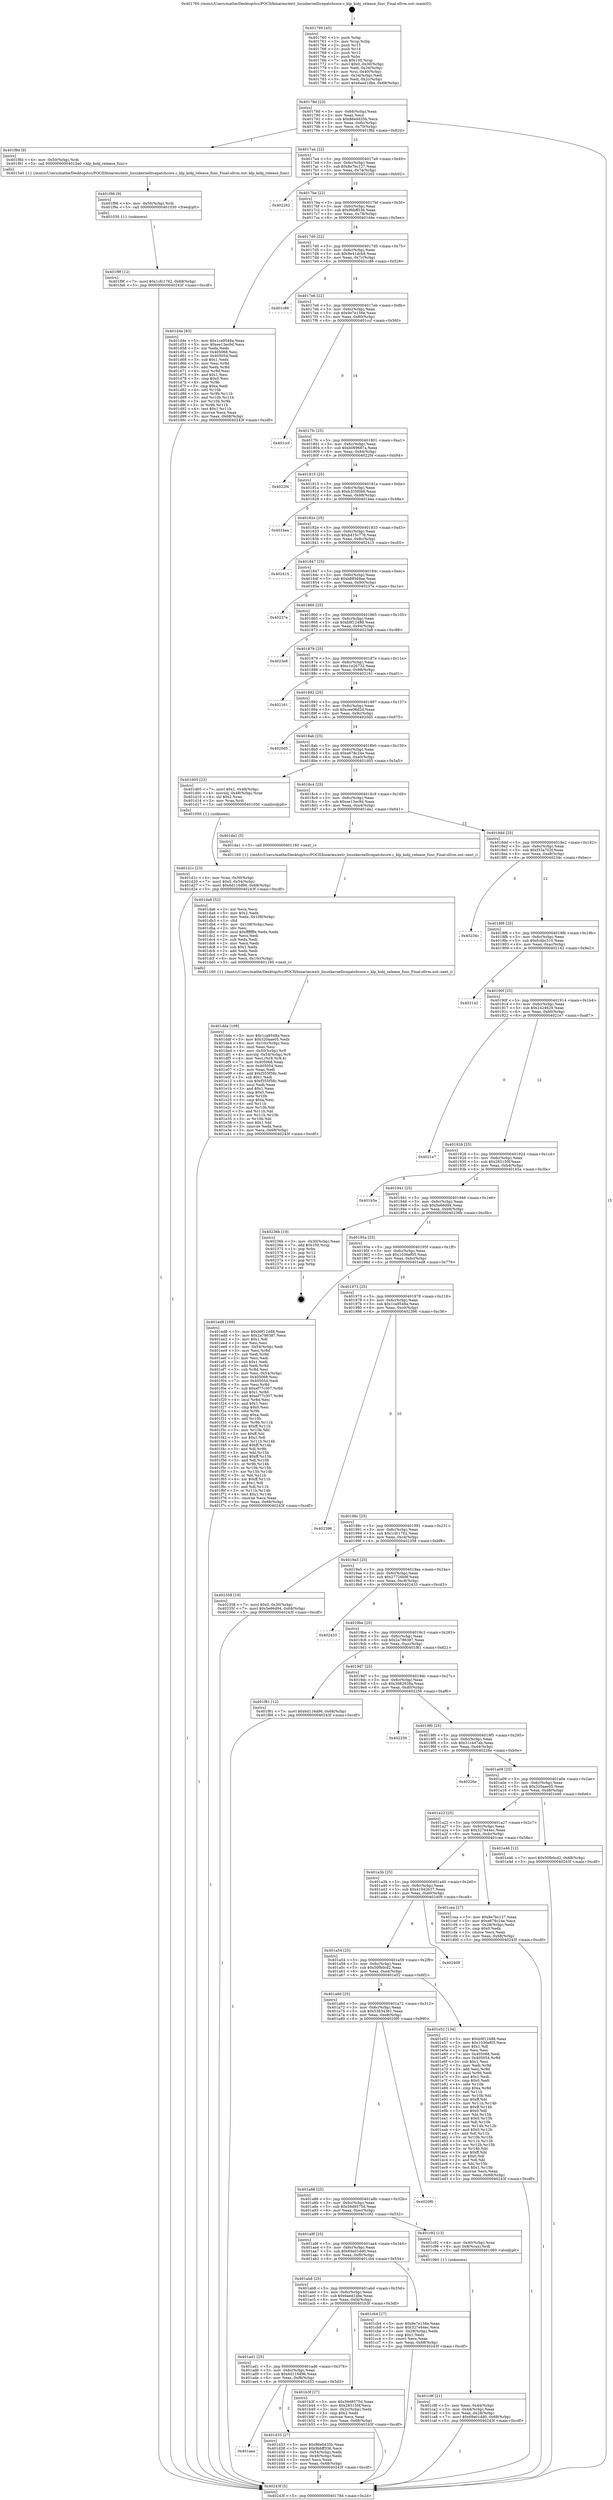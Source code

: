 digraph "0x401760" {
  label = "0x401760 (/mnt/c/Users/mathe/Desktop/tcc/POCII/binaries/extr_linuxkernellivepatchcore.c_klp_kobj_release_func_Final-ollvm.out::main(0))"
  labelloc = "t"
  node[shape=record]

  Entry [label="",width=0.3,height=0.3,shape=circle,fillcolor=black,style=filled]
  "0x40178d" [label="{
     0x40178d [23]\l
     | [instrs]\l
     &nbsp;&nbsp;0x40178d \<+3\>: mov -0x68(%rbp),%eax\l
     &nbsp;&nbsp;0x401790 \<+2\>: mov %eax,%ecx\l
     &nbsp;&nbsp;0x401792 \<+6\>: sub $0x86e0d35b,%ecx\l
     &nbsp;&nbsp;0x401798 \<+3\>: mov %eax,-0x6c(%rbp)\l
     &nbsp;&nbsp;0x40179b \<+3\>: mov %ecx,-0x70(%rbp)\l
     &nbsp;&nbsp;0x40179e \<+6\>: je 0000000000401f8d \<main+0x82d\>\l
  }"]
  "0x401f8d" [label="{
     0x401f8d [9]\l
     | [instrs]\l
     &nbsp;&nbsp;0x401f8d \<+4\>: mov -0x50(%rbp),%rdi\l
     &nbsp;&nbsp;0x401f91 \<+5\>: call 00000000004015a0 \<klp_kobj_release_func\>\l
     | [calls]\l
     &nbsp;&nbsp;0x4015a0 \{1\} (/mnt/c/Users/mathe/Desktop/tcc/POCII/binaries/extr_linuxkernellivepatchcore.c_klp_kobj_release_func_Final-ollvm.out::klp_kobj_release_func)\l
  }"]
  "0x4017a4" [label="{
     0x4017a4 [22]\l
     | [instrs]\l
     &nbsp;&nbsp;0x4017a4 \<+5\>: jmp 00000000004017a9 \<main+0x49\>\l
     &nbsp;&nbsp;0x4017a9 \<+3\>: mov -0x6c(%rbp),%eax\l
     &nbsp;&nbsp;0x4017ac \<+5\>: sub $0x8e7bc127,%eax\l
     &nbsp;&nbsp;0x4017b1 \<+3\>: mov %eax,-0x74(%rbp)\l
     &nbsp;&nbsp;0x4017b4 \<+6\>: je 0000000000402262 \<main+0xb02\>\l
  }"]
  Exit [label="",width=0.3,height=0.3,shape=circle,fillcolor=black,style=filled,peripheries=2]
  "0x402262" [label="{
     0x402262\l
  }", style=dashed]
  "0x4017ba" [label="{
     0x4017ba [22]\l
     | [instrs]\l
     &nbsp;&nbsp;0x4017ba \<+5\>: jmp 00000000004017bf \<main+0x5f\>\l
     &nbsp;&nbsp;0x4017bf \<+3\>: mov -0x6c(%rbp),%eax\l
     &nbsp;&nbsp;0x4017c2 \<+5\>: sub $0x9bbff336,%eax\l
     &nbsp;&nbsp;0x4017c7 \<+3\>: mov %eax,-0x78(%rbp)\l
     &nbsp;&nbsp;0x4017ca \<+6\>: je 0000000000401d4e \<main+0x5ee\>\l
  }"]
  "0x401f9f" [label="{
     0x401f9f [12]\l
     | [instrs]\l
     &nbsp;&nbsp;0x401f9f \<+7\>: movl $0x1cfc1762,-0x68(%rbp)\l
     &nbsp;&nbsp;0x401fa6 \<+5\>: jmp 000000000040243f \<main+0xcdf\>\l
  }"]
  "0x401d4e" [label="{
     0x401d4e [83]\l
     | [instrs]\l
     &nbsp;&nbsp;0x401d4e \<+5\>: mov $0x1ca9548a,%eax\l
     &nbsp;&nbsp;0x401d53 \<+5\>: mov $0xee13ec9d,%ecx\l
     &nbsp;&nbsp;0x401d58 \<+2\>: xor %edx,%edx\l
     &nbsp;&nbsp;0x401d5a \<+7\>: mov 0x405068,%esi\l
     &nbsp;&nbsp;0x401d61 \<+7\>: mov 0x405054,%edi\l
     &nbsp;&nbsp;0x401d68 \<+3\>: sub $0x1,%edx\l
     &nbsp;&nbsp;0x401d6b \<+3\>: mov %esi,%r8d\l
     &nbsp;&nbsp;0x401d6e \<+3\>: add %edx,%r8d\l
     &nbsp;&nbsp;0x401d71 \<+4\>: imul %r8d,%esi\l
     &nbsp;&nbsp;0x401d75 \<+3\>: and $0x1,%esi\l
     &nbsp;&nbsp;0x401d78 \<+3\>: cmp $0x0,%esi\l
     &nbsp;&nbsp;0x401d7b \<+4\>: sete %r9b\l
     &nbsp;&nbsp;0x401d7f \<+3\>: cmp $0xa,%edi\l
     &nbsp;&nbsp;0x401d82 \<+4\>: setl %r10b\l
     &nbsp;&nbsp;0x401d86 \<+3\>: mov %r9b,%r11b\l
     &nbsp;&nbsp;0x401d89 \<+3\>: and %r10b,%r11b\l
     &nbsp;&nbsp;0x401d8c \<+3\>: xor %r10b,%r9b\l
     &nbsp;&nbsp;0x401d8f \<+3\>: or %r9b,%r11b\l
     &nbsp;&nbsp;0x401d92 \<+4\>: test $0x1,%r11b\l
     &nbsp;&nbsp;0x401d96 \<+3\>: cmovne %ecx,%eax\l
     &nbsp;&nbsp;0x401d99 \<+3\>: mov %eax,-0x68(%rbp)\l
     &nbsp;&nbsp;0x401d9c \<+5\>: jmp 000000000040243f \<main+0xcdf\>\l
  }"]
  "0x4017d0" [label="{
     0x4017d0 [22]\l
     | [instrs]\l
     &nbsp;&nbsp;0x4017d0 \<+5\>: jmp 00000000004017d5 \<main+0x75\>\l
     &nbsp;&nbsp;0x4017d5 \<+3\>: mov -0x6c(%rbp),%eax\l
     &nbsp;&nbsp;0x4017d8 \<+5\>: sub $0x9e41dcb9,%eax\l
     &nbsp;&nbsp;0x4017dd \<+3\>: mov %eax,-0x7c(%rbp)\l
     &nbsp;&nbsp;0x4017e0 \<+6\>: je 0000000000401c86 \<main+0x526\>\l
  }"]
  "0x401f96" [label="{
     0x401f96 [9]\l
     | [instrs]\l
     &nbsp;&nbsp;0x401f96 \<+4\>: mov -0x50(%rbp),%rdi\l
     &nbsp;&nbsp;0x401f9a \<+5\>: call 0000000000401030 \<free@plt\>\l
     | [calls]\l
     &nbsp;&nbsp;0x401030 \{1\} (unknown)\l
  }"]
  "0x401c86" [label="{
     0x401c86\l
  }", style=dashed]
  "0x4017e6" [label="{
     0x4017e6 [22]\l
     | [instrs]\l
     &nbsp;&nbsp;0x4017e6 \<+5\>: jmp 00000000004017eb \<main+0x8b\>\l
     &nbsp;&nbsp;0x4017eb \<+3\>: mov -0x6c(%rbp),%eax\l
     &nbsp;&nbsp;0x4017ee \<+5\>: sub $0x9e7e156e,%eax\l
     &nbsp;&nbsp;0x4017f3 \<+3\>: mov %eax,-0x80(%rbp)\l
     &nbsp;&nbsp;0x4017f6 \<+6\>: je 0000000000401ccf \<main+0x56f\>\l
  }"]
  "0x401dda" [label="{
     0x401dda [108]\l
     | [instrs]\l
     &nbsp;&nbsp;0x401dda \<+5\>: mov $0x1ca9548a,%ecx\l
     &nbsp;&nbsp;0x401ddf \<+5\>: mov $0x320aae05,%edx\l
     &nbsp;&nbsp;0x401de4 \<+6\>: mov -0x10c(%rbp),%esi\l
     &nbsp;&nbsp;0x401dea \<+3\>: imul %eax,%esi\l
     &nbsp;&nbsp;0x401ded \<+4\>: mov -0x50(%rbp),%r8\l
     &nbsp;&nbsp;0x401df1 \<+4\>: movslq -0x54(%rbp),%r9\l
     &nbsp;&nbsp;0x401df5 \<+4\>: mov %esi,(%r8,%r9,4)\l
     &nbsp;&nbsp;0x401df9 \<+7\>: mov 0x405068,%eax\l
     &nbsp;&nbsp;0x401e00 \<+7\>: mov 0x405054,%esi\l
     &nbsp;&nbsp;0x401e07 \<+2\>: mov %eax,%edi\l
     &nbsp;&nbsp;0x401e09 \<+6\>: add $0xf355f58c,%edi\l
     &nbsp;&nbsp;0x401e0f \<+3\>: sub $0x1,%edi\l
     &nbsp;&nbsp;0x401e12 \<+6\>: sub $0xf355f58c,%edi\l
     &nbsp;&nbsp;0x401e18 \<+3\>: imul %edi,%eax\l
     &nbsp;&nbsp;0x401e1b \<+3\>: and $0x1,%eax\l
     &nbsp;&nbsp;0x401e1e \<+3\>: cmp $0x0,%eax\l
     &nbsp;&nbsp;0x401e21 \<+4\>: sete %r10b\l
     &nbsp;&nbsp;0x401e25 \<+3\>: cmp $0xa,%esi\l
     &nbsp;&nbsp;0x401e28 \<+4\>: setl %r11b\l
     &nbsp;&nbsp;0x401e2c \<+3\>: mov %r10b,%bl\l
     &nbsp;&nbsp;0x401e2f \<+3\>: and %r11b,%bl\l
     &nbsp;&nbsp;0x401e32 \<+3\>: xor %r11b,%r10b\l
     &nbsp;&nbsp;0x401e35 \<+3\>: or %r10b,%bl\l
     &nbsp;&nbsp;0x401e38 \<+3\>: test $0x1,%bl\l
     &nbsp;&nbsp;0x401e3b \<+3\>: cmovne %edx,%ecx\l
     &nbsp;&nbsp;0x401e3e \<+3\>: mov %ecx,-0x68(%rbp)\l
     &nbsp;&nbsp;0x401e41 \<+5\>: jmp 000000000040243f \<main+0xcdf\>\l
  }"]
  "0x401ccf" [label="{
     0x401ccf\l
  }", style=dashed]
  "0x4017fc" [label="{
     0x4017fc [25]\l
     | [instrs]\l
     &nbsp;&nbsp;0x4017fc \<+5\>: jmp 0000000000401801 \<main+0xa1\>\l
     &nbsp;&nbsp;0x401801 \<+3\>: mov -0x6c(%rbp),%eax\l
     &nbsp;&nbsp;0x401804 \<+5\>: sub $0xb069687a,%eax\l
     &nbsp;&nbsp;0x401809 \<+6\>: mov %eax,-0x84(%rbp)\l
     &nbsp;&nbsp;0x40180f \<+6\>: je 00000000004022f4 \<main+0xb94\>\l
  }"]
  "0x401da6" [label="{
     0x401da6 [52]\l
     | [instrs]\l
     &nbsp;&nbsp;0x401da6 \<+2\>: xor %ecx,%ecx\l
     &nbsp;&nbsp;0x401da8 \<+5\>: mov $0x2,%edx\l
     &nbsp;&nbsp;0x401dad \<+6\>: mov %edx,-0x108(%rbp)\l
     &nbsp;&nbsp;0x401db3 \<+1\>: cltd\l
     &nbsp;&nbsp;0x401db4 \<+6\>: mov -0x108(%rbp),%esi\l
     &nbsp;&nbsp;0x401dba \<+2\>: idiv %esi\l
     &nbsp;&nbsp;0x401dbc \<+6\>: imul $0xfffffffe,%edx,%edx\l
     &nbsp;&nbsp;0x401dc2 \<+2\>: mov %ecx,%edi\l
     &nbsp;&nbsp;0x401dc4 \<+2\>: sub %edx,%edi\l
     &nbsp;&nbsp;0x401dc6 \<+2\>: mov %ecx,%edx\l
     &nbsp;&nbsp;0x401dc8 \<+3\>: sub $0x1,%edx\l
     &nbsp;&nbsp;0x401dcb \<+2\>: add %edx,%edi\l
     &nbsp;&nbsp;0x401dcd \<+2\>: sub %edi,%ecx\l
     &nbsp;&nbsp;0x401dcf \<+6\>: mov %ecx,-0x10c(%rbp)\l
     &nbsp;&nbsp;0x401dd5 \<+5\>: call 0000000000401160 \<next_i\>\l
     | [calls]\l
     &nbsp;&nbsp;0x401160 \{1\} (/mnt/c/Users/mathe/Desktop/tcc/POCII/binaries/extr_linuxkernellivepatchcore.c_klp_kobj_release_func_Final-ollvm.out::next_i)\l
  }"]
  "0x4022f4" [label="{
     0x4022f4\l
  }", style=dashed]
  "0x401815" [label="{
     0x401815 [25]\l
     | [instrs]\l
     &nbsp;&nbsp;0x401815 \<+5\>: jmp 000000000040181a \<main+0xba\>\l
     &nbsp;&nbsp;0x40181a \<+3\>: mov -0x6c(%rbp),%eax\l
     &nbsp;&nbsp;0x40181d \<+5\>: sub $0xb335f0b6,%eax\l
     &nbsp;&nbsp;0x401822 \<+6\>: mov %eax,-0x88(%rbp)\l
     &nbsp;&nbsp;0x401828 \<+6\>: je 0000000000401bea \<main+0x48a\>\l
  }"]
  "0x401aea" [label="{
     0x401aea\l
  }", style=dashed]
  "0x401bea" [label="{
     0x401bea\l
  }", style=dashed]
  "0x40182e" [label="{
     0x40182e [25]\l
     | [instrs]\l
     &nbsp;&nbsp;0x40182e \<+5\>: jmp 0000000000401833 \<main+0xd3\>\l
     &nbsp;&nbsp;0x401833 \<+3\>: mov -0x6c(%rbp),%eax\l
     &nbsp;&nbsp;0x401836 \<+5\>: sub $0xb415c776,%eax\l
     &nbsp;&nbsp;0x40183b \<+6\>: mov %eax,-0x8c(%rbp)\l
     &nbsp;&nbsp;0x401841 \<+6\>: je 0000000000402415 \<main+0xcb5\>\l
  }"]
  "0x401d33" [label="{
     0x401d33 [27]\l
     | [instrs]\l
     &nbsp;&nbsp;0x401d33 \<+5\>: mov $0x86e0d35b,%eax\l
     &nbsp;&nbsp;0x401d38 \<+5\>: mov $0x9bbff336,%ecx\l
     &nbsp;&nbsp;0x401d3d \<+3\>: mov -0x54(%rbp),%edx\l
     &nbsp;&nbsp;0x401d40 \<+3\>: cmp -0x48(%rbp),%edx\l
     &nbsp;&nbsp;0x401d43 \<+3\>: cmovl %ecx,%eax\l
     &nbsp;&nbsp;0x401d46 \<+3\>: mov %eax,-0x68(%rbp)\l
     &nbsp;&nbsp;0x401d49 \<+5\>: jmp 000000000040243f \<main+0xcdf\>\l
  }"]
  "0x402415" [label="{
     0x402415\l
  }", style=dashed]
  "0x401847" [label="{
     0x401847 [25]\l
     | [instrs]\l
     &nbsp;&nbsp;0x401847 \<+5\>: jmp 000000000040184c \<main+0xec\>\l
     &nbsp;&nbsp;0x40184c \<+3\>: mov -0x6c(%rbp),%eax\l
     &nbsp;&nbsp;0x40184f \<+5\>: sub $0xb88569ae,%eax\l
     &nbsp;&nbsp;0x401854 \<+6\>: mov %eax,-0x90(%rbp)\l
     &nbsp;&nbsp;0x40185a \<+6\>: je 000000000040237e \<main+0xc1e\>\l
  }"]
  "0x401d1c" [label="{
     0x401d1c [23]\l
     | [instrs]\l
     &nbsp;&nbsp;0x401d1c \<+4\>: mov %rax,-0x50(%rbp)\l
     &nbsp;&nbsp;0x401d20 \<+7\>: movl $0x0,-0x54(%rbp)\l
     &nbsp;&nbsp;0x401d27 \<+7\>: movl $0x6d116d96,-0x68(%rbp)\l
     &nbsp;&nbsp;0x401d2e \<+5\>: jmp 000000000040243f \<main+0xcdf\>\l
  }"]
  "0x40237e" [label="{
     0x40237e\l
  }", style=dashed]
  "0x401860" [label="{
     0x401860 [25]\l
     | [instrs]\l
     &nbsp;&nbsp;0x401860 \<+5\>: jmp 0000000000401865 \<main+0x105\>\l
     &nbsp;&nbsp;0x401865 \<+3\>: mov -0x6c(%rbp),%eax\l
     &nbsp;&nbsp;0x401868 \<+5\>: sub $0xb9f12488,%eax\l
     &nbsp;&nbsp;0x40186d \<+6\>: mov %eax,-0x94(%rbp)\l
     &nbsp;&nbsp;0x401873 \<+6\>: je 00000000004023e8 \<main+0xc88\>\l
  }"]
  "0x401c9f" [label="{
     0x401c9f [21]\l
     | [instrs]\l
     &nbsp;&nbsp;0x401c9f \<+3\>: mov %eax,-0x44(%rbp)\l
     &nbsp;&nbsp;0x401ca2 \<+3\>: mov -0x44(%rbp),%eax\l
     &nbsp;&nbsp;0x401ca5 \<+3\>: mov %eax,-0x28(%rbp)\l
     &nbsp;&nbsp;0x401ca8 \<+7\>: movl $0x69a01dd0,-0x68(%rbp)\l
     &nbsp;&nbsp;0x401caf \<+5\>: jmp 000000000040243f \<main+0xcdf\>\l
  }"]
  "0x4023e8" [label="{
     0x4023e8\l
  }", style=dashed]
  "0x401879" [label="{
     0x401879 [25]\l
     | [instrs]\l
     &nbsp;&nbsp;0x401879 \<+5\>: jmp 000000000040187e \<main+0x11e\>\l
     &nbsp;&nbsp;0x40187e \<+3\>: mov -0x6c(%rbp),%eax\l
     &nbsp;&nbsp;0x401881 \<+5\>: sub $0xc1e26732,%eax\l
     &nbsp;&nbsp;0x401886 \<+6\>: mov %eax,-0x98(%rbp)\l
     &nbsp;&nbsp;0x40188c \<+6\>: je 0000000000402161 \<main+0xa01\>\l
  }"]
  "0x401760" [label="{
     0x401760 [45]\l
     | [instrs]\l
     &nbsp;&nbsp;0x401760 \<+1\>: push %rbp\l
     &nbsp;&nbsp;0x401761 \<+3\>: mov %rsp,%rbp\l
     &nbsp;&nbsp;0x401764 \<+2\>: push %r15\l
     &nbsp;&nbsp;0x401766 \<+2\>: push %r14\l
     &nbsp;&nbsp;0x401768 \<+2\>: push %r12\l
     &nbsp;&nbsp;0x40176a \<+1\>: push %rbx\l
     &nbsp;&nbsp;0x40176b \<+7\>: sub $0x100,%rsp\l
     &nbsp;&nbsp;0x401772 \<+7\>: movl $0x0,-0x30(%rbp)\l
     &nbsp;&nbsp;0x401779 \<+3\>: mov %edi,-0x34(%rbp)\l
     &nbsp;&nbsp;0x40177c \<+4\>: mov %rsi,-0x40(%rbp)\l
     &nbsp;&nbsp;0x401780 \<+3\>: mov -0x34(%rbp),%edi\l
     &nbsp;&nbsp;0x401783 \<+3\>: mov %edi,-0x2c(%rbp)\l
     &nbsp;&nbsp;0x401786 \<+7\>: movl $0x6aed1dbe,-0x68(%rbp)\l
  }"]
  "0x402161" [label="{
     0x402161\l
  }", style=dashed]
  "0x401892" [label="{
     0x401892 [25]\l
     | [instrs]\l
     &nbsp;&nbsp;0x401892 \<+5\>: jmp 0000000000401897 \<main+0x137\>\l
     &nbsp;&nbsp;0x401897 \<+3\>: mov -0x6c(%rbp),%eax\l
     &nbsp;&nbsp;0x40189a \<+5\>: sub $0xcee06d2d,%eax\l
     &nbsp;&nbsp;0x40189f \<+6\>: mov %eax,-0x9c(%rbp)\l
     &nbsp;&nbsp;0x4018a5 \<+6\>: je 00000000004020d5 \<main+0x975\>\l
  }"]
  "0x40243f" [label="{
     0x40243f [5]\l
     | [instrs]\l
     &nbsp;&nbsp;0x40243f \<+5\>: jmp 000000000040178d \<main+0x2d\>\l
  }"]
  "0x4020d5" [label="{
     0x4020d5\l
  }", style=dashed]
  "0x4018ab" [label="{
     0x4018ab [25]\l
     | [instrs]\l
     &nbsp;&nbsp;0x4018ab \<+5\>: jmp 00000000004018b0 \<main+0x150\>\l
     &nbsp;&nbsp;0x4018b0 \<+3\>: mov -0x6c(%rbp),%eax\l
     &nbsp;&nbsp;0x4018b3 \<+5\>: sub $0xe678c24e,%eax\l
     &nbsp;&nbsp;0x4018b8 \<+6\>: mov %eax,-0xa0(%rbp)\l
     &nbsp;&nbsp;0x4018be \<+6\>: je 0000000000401d05 \<main+0x5a5\>\l
  }"]
  "0x401ad1" [label="{
     0x401ad1 [25]\l
     | [instrs]\l
     &nbsp;&nbsp;0x401ad1 \<+5\>: jmp 0000000000401ad6 \<main+0x376\>\l
     &nbsp;&nbsp;0x401ad6 \<+3\>: mov -0x6c(%rbp),%eax\l
     &nbsp;&nbsp;0x401ad9 \<+5\>: sub $0x6d116d96,%eax\l
     &nbsp;&nbsp;0x401ade \<+6\>: mov %eax,-0xf8(%rbp)\l
     &nbsp;&nbsp;0x401ae4 \<+6\>: je 0000000000401d33 \<main+0x5d3\>\l
  }"]
  "0x401d05" [label="{
     0x401d05 [23]\l
     | [instrs]\l
     &nbsp;&nbsp;0x401d05 \<+7\>: movl $0x1,-0x48(%rbp)\l
     &nbsp;&nbsp;0x401d0c \<+4\>: movslq -0x48(%rbp),%rax\l
     &nbsp;&nbsp;0x401d10 \<+4\>: shl $0x2,%rax\l
     &nbsp;&nbsp;0x401d14 \<+3\>: mov %rax,%rdi\l
     &nbsp;&nbsp;0x401d17 \<+5\>: call 0000000000401050 \<malloc@plt\>\l
     | [calls]\l
     &nbsp;&nbsp;0x401050 \{1\} (unknown)\l
  }"]
  "0x4018c4" [label="{
     0x4018c4 [25]\l
     | [instrs]\l
     &nbsp;&nbsp;0x4018c4 \<+5\>: jmp 00000000004018c9 \<main+0x169\>\l
     &nbsp;&nbsp;0x4018c9 \<+3\>: mov -0x6c(%rbp),%eax\l
     &nbsp;&nbsp;0x4018cc \<+5\>: sub $0xee13ec9d,%eax\l
     &nbsp;&nbsp;0x4018d1 \<+6\>: mov %eax,-0xa4(%rbp)\l
     &nbsp;&nbsp;0x4018d7 \<+6\>: je 0000000000401da1 \<main+0x641\>\l
  }"]
  "0x401b3f" [label="{
     0x401b3f [27]\l
     | [instrs]\l
     &nbsp;&nbsp;0x401b3f \<+5\>: mov $0x56d8575d,%eax\l
     &nbsp;&nbsp;0x401b44 \<+5\>: mov $0x283150f,%ecx\l
     &nbsp;&nbsp;0x401b49 \<+3\>: mov -0x2c(%rbp),%edx\l
     &nbsp;&nbsp;0x401b4c \<+3\>: cmp $0x2,%edx\l
     &nbsp;&nbsp;0x401b4f \<+3\>: cmovne %ecx,%eax\l
     &nbsp;&nbsp;0x401b52 \<+3\>: mov %eax,-0x68(%rbp)\l
     &nbsp;&nbsp;0x401b55 \<+5\>: jmp 000000000040243f \<main+0xcdf\>\l
  }"]
  "0x401da1" [label="{
     0x401da1 [5]\l
     | [instrs]\l
     &nbsp;&nbsp;0x401da1 \<+5\>: call 0000000000401160 \<next_i\>\l
     | [calls]\l
     &nbsp;&nbsp;0x401160 \{1\} (/mnt/c/Users/mathe/Desktop/tcc/POCII/binaries/extr_linuxkernellivepatchcore.c_klp_kobj_release_func_Final-ollvm.out::next_i)\l
  }"]
  "0x4018dd" [label="{
     0x4018dd [25]\l
     | [instrs]\l
     &nbsp;&nbsp;0x4018dd \<+5\>: jmp 00000000004018e2 \<main+0x182\>\l
     &nbsp;&nbsp;0x4018e2 \<+3\>: mov -0x6c(%rbp),%eax\l
     &nbsp;&nbsp;0x4018e5 \<+5\>: sub $0xf33a702f,%eax\l
     &nbsp;&nbsp;0x4018ea \<+6\>: mov %eax,-0xa8(%rbp)\l
     &nbsp;&nbsp;0x4018f0 \<+6\>: je 000000000040234c \<main+0xbec\>\l
  }"]
  "0x401ab8" [label="{
     0x401ab8 [25]\l
     | [instrs]\l
     &nbsp;&nbsp;0x401ab8 \<+5\>: jmp 0000000000401abd \<main+0x35d\>\l
     &nbsp;&nbsp;0x401abd \<+3\>: mov -0x6c(%rbp),%eax\l
     &nbsp;&nbsp;0x401ac0 \<+5\>: sub $0x6aed1dbe,%eax\l
     &nbsp;&nbsp;0x401ac5 \<+6\>: mov %eax,-0xf4(%rbp)\l
     &nbsp;&nbsp;0x401acb \<+6\>: je 0000000000401b3f \<main+0x3df\>\l
  }"]
  "0x40234c" [label="{
     0x40234c\l
  }", style=dashed]
  "0x4018f6" [label="{
     0x4018f6 [25]\l
     | [instrs]\l
     &nbsp;&nbsp;0x4018f6 \<+5\>: jmp 00000000004018fb \<main+0x19b\>\l
     &nbsp;&nbsp;0x4018fb \<+3\>: mov -0x6c(%rbp),%eax\l
     &nbsp;&nbsp;0x4018fe \<+5\>: sub $0xfc4bc310,%eax\l
     &nbsp;&nbsp;0x401903 \<+6\>: mov %eax,-0xac(%rbp)\l
     &nbsp;&nbsp;0x401909 \<+6\>: je 0000000000402142 \<main+0x9e2\>\l
  }"]
  "0x401cb4" [label="{
     0x401cb4 [27]\l
     | [instrs]\l
     &nbsp;&nbsp;0x401cb4 \<+5\>: mov $0x9e7e156e,%eax\l
     &nbsp;&nbsp;0x401cb9 \<+5\>: mov $0x327e44ec,%ecx\l
     &nbsp;&nbsp;0x401cbe \<+3\>: mov -0x28(%rbp),%edx\l
     &nbsp;&nbsp;0x401cc1 \<+3\>: cmp $0x1,%edx\l
     &nbsp;&nbsp;0x401cc4 \<+3\>: cmovl %ecx,%eax\l
     &nbsp;&nbsp;0x401cc7 \<+3\>: mov %eax,-0x68(%rbp)\l
     &nbsp;&nbsp;0x401cca \<+5\>: jmp 000000000040243f \<main+0xcdf\>\l
  }"]
  "0x402142" [label="{
     0x402142\l
  }", style=dashed]
  "0x40190f" [label="{
     0x40190f [25]\l
     | [instrs]\l
     &nbsp;&nbsp;0x40190f \<+5\>: jmp 0000000000401914 \<main+0x1b4\>\l
     &nbsp;&nbsp;0x401914 \<+3\>: mov -0x6c(%rbp),%eax\l
     &nbsp;&nbsp;0x401917 \<+5\>: sub $0x2424629,%eax\l
     &nbsp;&nbsp;0x40191c \<+6\>: mov %eax,-0xb0(%rbp)\l
     &nbsp;&nbsp;0x401922 \<+6\>: je 00000000004021e7 \<main+0xa87\>\l
  }"]
  "0x401a9f" [label="{
     0x401a9f [25]\l
     | [instrs]\l
     &nbsp;&nbsp;0x401a9f \<+5\>: jmp 0000000000401aa4 \<main+0x344\>\l
     &nbsp;&nbsp;0x401aa4 \<+3\>: mov -0x6c(%rbp),%eax\l
     &nbsp;&nbsp;0x401aa7 \<+5\>: sub $0x69a01dd0,%eax\l
     &nbsp;&nbsp;0x401aac \<+6\>: mov %eax,-0xf0(%rbp)\l
     &nbsp;&nbsp;0x401ab2 \<+6\>: je 0000000000401cb4 \<main+0x554\>\l
  }"]
  "0x4021e7" [label="{
     0x4021e7\l
  }", style=dashed]
  "0x401928" [label="{
     0x401928 [25]\l
     | [instrs]\l
     &nbsp;&nbsp;0x401928 \<+5\>: jmp 000000000040192d \<main+0x1cd\>\l
     &nbsp;&nbsp;0x40192d \<+3\>: mov -0x6c(%rbp),%eax\l
     &nbsp;&nbsp;0x401930 \<+5\>: sub $0x283150f,%eax\l
     &nbsp;&nbsp;0x401935 \<+6\>: mov %eax,-0xb4(%rbp)\l
     &nbsp;&nbsp;0x40193b \<+6\>: je 0000000000401b5a \<main+0x3fa\>\l
  }"]
  "0x401c92" [label="{
     0x401c92 [13]\l
     | [instrs]\l
     &nbsp;&nbsp;0x401c92 \<+4\>: mov -0x40(%rbp),%rax\l
     &nbsp;&nbsp;0x401c96 \<+4\>: mov 0x8(%rax),%rdi\l
     &nbsp;&nbsp;0x401c9a \<+5\>: call 0000000000401060 \<atoi@plt\>\l
     | [calls]\l
     &nbsp;&nbsp;0x401060 \{1\} (unknown)\l
  }"]
  "0x401b5a" [label="{
     0x401b5a\l
  }", style=dashed]
  "0x401941" [label="{
     0x401941 [25]\l
     | [instrs]\l
     &nbsp;&nbsp;0x401941 \<+5\>: jmp 0000000000401946 \<main+0x1e6\>\l
     &nbsp;&nbsp;0x401946 \<+3\>: mov -0x6c(%rbp),%eax\l
     &nbsp;&nbsp;0x401949 \<+5\>: sub $0x5e66d94,%eax\l
     &nbsp;&nbsp;0x40194e \<+6\>: mov %eax,-0xb8(%rbp)\l
     &nbsp;&nbsp;0x401954 \<+6\>: je 000000000040236b \<main+0xc0b\>\l
  }"]
  "0x401a86" [label="{
     0x401a86 [25]\l
     | [instrs]\l
     &nbsp;&nbsp;0x401a86 \<+5\>: jmp 0000000000401a8b \<main+0x32b\>\l
     &nbsp;&nbsp;0x401a8b \<+3\>: mov -0x6c(%rbp),%eax\l
     &nbsp;&nbsp;0x401a8e \<+5\>: sub $0x56d8575d,%eax\l
     &nbsp;&nbsp;0x401a93 \<+6\>: mov %eax,-0xec(%rbp)\l
     &nbsp;&nbsp;0x401a99 \<+6\>: je 0000000000401c92 \<main+0x532\>\l
  }"]
  "0x40236b" [label="{
     0x40236b [19]\l
     | [instrs]\l
     &nbsp;&nbsp;0x40236b \<+3\>: mov -0x30(%rbp),%eax\l
     &nbsp;&nbsp;0x40236e \<+7\>: add $0x100,%rsp\l
     &nbsp;&nbsp;0x402375 \<+1\>: pop %rbx\l
     &nbsp;&nbsp;0x402376 \<+2\>: pop %r12\l
     &nbsp;&nbsp;0x402378 \<+2\>: pop %r14\l
     &nbsp;&nbsp;0x40237a \<+2\>: pop %r15\l
     &nbsp;&nbsp;0x40237c \<+1\>: pop %rbp\l
     &nbsp;&nbsp;0x40237d \<+1\>: ret\l
  }"]
  "0x40195a" [label="{
     0x40195a [25]\l
     | [instrs]\l
     &nbsp;&nbsp;0x40195a \<+5\>: jmp 000000000040195f \<main+0x1ff\>\l
     &nbsp;&nbsp;0x40195f \<+3\>: mov -0x6c(%rbp),%eax\l
     &nbsp;&nbsp;0x401962 \<+5\>: sub $0x1036ef05,%eax\l
     &nbsp;&nbsp;0x401967 \<+6\>: mov %eax,-0xbc(%rbp)\l
     &nbsp;&nbsp;0x40196d \<+6\>: je 0000000000401ed8 \<main+0x778\>\l
  }"]
  "0x4020f0" [label="{
     0x4020f0\l
  }", style=dashed]
  "0x401ed8" [label="{
     0x401ed8 [169]\l
     | [instrs]\l
     &nbsp;&nbsp;0x401ed8 \<+5\>: mov $0xb9f12488,%eax\l
     &nbsp;&nbsp;0x401edd \<+5\>: mov $0x2a786387,%ecx\l
     &nbsp;&nbsp;0x401ee2 \<+2\>: mov $0x1,%dl\l
     &nbsp;&nbsp;0x401ee4 \<+2\>: xor %esi,%esi\l
     &nbsp;&nbsp;0x401ee6 \<+3\>: mov -0x54(%rbp),%edi\l
     &nbsp;&nbsp;0x401ee9 \<+3\>: mov %esi,%r8d\l
     &nbsp;&nbsp;0x401eec \<+3\>: sub %edi,%r8d\l
     &nbsp;&nbsp;0x401eef \<+2\>: mov %esi,%edi\l
     &nbsp;&nbsp;0x401ef1 \<+3\>: sub $0x1,%edi\l
     &nbsp;&nbsp;0x401ef4 \<+3\>: add %edi,%r8d\l
     &nbsp;&nbsp;0x401ef7 \<+3\>: sub %r8d,%esi\l
     &nbsp;&nbsp;0x401efa \<+3\>: mov %esi,-0x54(%rbp)\l
     &nbsp;&nbsp;0x401efd \<+7\>: mov 0x405068,%esi\l
     &nbsp;&nbsp;0x401f04 \<+7\>: mov 0x405054,%edi\l
     &nbsp;&nbsp;0x401f0b \<+3\>: mov %esi,%r8d\l
     &nbsp;&nbsp;0x401f0e \<+7\>: sub $0xef77c307,%r8d\l
     &nbsp;&nbsp;0x401f15 \<+4\>: sub $0x1,%r8d\l
     &nbsp;&nbsp;0x401f19 \<+7\>: add $0xef77c307,%r8d\l
     &nbsp;&nbsp;0x401f20 \<+4\>: imul %r8d,%esi\l
     &nbsp;&nbsp;0x401f24 \<+3\>: and $0x1,%esi\l
     &nbsp;&nbsp;0x401f27 \<+3\>: cmp $0x0,%esi\l
     &nbsp;&nbsp;0x401f2a \<+4\>: sete %r9b\l
     &nbsp;&nbsp;0x401f2e \<+3\>: cmp $0xa,%edi\l
     &nbsp;&nbsp;0x401f31 \<+4\>: setl %r10b\l
     &nbsp;&nbsp;0x401f35 \<+3\>: mov %r9b,%r11b\l
     &nbsp;&nbsp;0x401f38 \<+4\>: xor $0xff,%r11b\l
     &nbsp;&nbsp;0x401f3c \<+3\>: mov %r10b,%bl\l
     &nbsp;&nbsp;0x401f3f \<+3\>: xor $0xff,%bl\l
     &nbsp;&nbsp;0x401f42 \<+3\>: xor $0x1,%dl\l
     &nbsp;&nbsp;0x401f45 \<+3\>: mov %r11b,%r14b\l
     &nbsp;&nbsp;0x401f48 \<+4\>: and $0xff,%r14b\l
     &nbsp;&nbsp;0x401f4c \<+3\>: and %dl,%r9b\l
     &nbsp;&nbsp;0x401f4f \<+3\>: mov %bl,%r15b\l
     &nbsp;&nbsp;0x401f52 \<+4\>: and $0xff,%r15b\l
     &nbsp;&nbsp;0x401f56 \<+3\>: and %dl,%r10b\l
     &nbsp;&nbsp;0x401f59 \<+3\>: or %r9b,%r14b\l
     &nbsp;&nbsp;0x401f5c \<+3\>: or %r10b,%r15b\l
     &nbsp;&nbsp;0x401f5f \<+3\>: xor %r15b,%r14b\l
     &nbsp;&nbsp;0x401f62 \<+3\>: or %bl,%r11b\l
     &nbsp;&nbsp;0x401f65 \<+4\>: xor $0xff,%r11b\l
     &nbsp;&nbsp;0x401f69 \<+3\>: or $0x1,%dl\l
     &nbsp;&nbsp;0x401f6c \<+3\>: and %dl,%r11b\l
     &nbsp;&nbsp;0x401f6f \<+3\>: or %r11b,%r14b\l
     &nbsp;&nbsp;0x401f72 \<+4\>: test $0x1,%r14b\l
     &nbsp;&nbsp;0x401f76 \<+3\>: cmovne %ecx,%eax\l
     &nbsp;&nbsp;0x401f79 \<+3\>: mov %eax,-0x68(%rbp)\l
     &nbsp;&nbsp;0x401f7c \<+5\>: jmp 000000000040243f \<main+0xcdf\>\l
  }"]
  "0x401973" [label="{
     0x401973 [25]\l
     | [instrs]\l
     &nbsp;&nbsp;0x401973 \<+5\>: jmp 0000000000401978 \<main+0x218\>\l
     &nbsp;&nbsp;0x401978 \<+3\>: mov -0x6c(%rbp),%eax\l
     &nbsp;&nbsp;0x40197b \<+5\>: sub $0x1ca9548a,%eax\l
     &nbsp;&nbsp;0x401980 \<+6\>: mov %eax,-0xc0(%rbp)\l
     &nbsp;&nbsp;0x401986 \<+6\>: je 0000000000402396 \<main+0xc36\>\l
  }"]
  "0x401a6d" [label="{
     0x401a6d [25]\l
     | [instrs]\l
     &nbsp;&nbsp;0x401a6d \<+5\>: jmp 0000000000401a72 \<main+0x312\>\l
     &nbsp;&nbsp;0x401a72 \<+3\>: mov -0x6c(%rbp),%eax\l
     &nbsp;&nbsp;0x401a75 \<+5\>: sub $0x53634361,%eax\l
     &nbsp;&nbsp;0x401a7a \<+6\>: mov %eax,-0xe8(%rbp)\l
     &nbsp;&nbsp;0x401a80 \<+6\>: je 00000000004020f0 \<main+0x990\>\l
  }"]
  "0x402396" [label="{
     0x402396\l
  }", style=dashed]
  "0x40198c" [label="{
     0x40198c [25]\l
     | [instrs]\l
     &nbsp;&nbsp;0x40198c \<+5\>: jmp 0000000000401991 \<main+0x231\>\l
     &nbsp;&nbsp;0x401991 \<+3\>: mov -0x6c(%rbp),%eax\l
     &nbsp;&nbsp;0x401994 \<+5\>: sub $0x1cfc1762,%eax\l
     &nbsp;&nbsp;0x401999 \<+6\>: mov %eax,-0xc4(%rbp)\l
     &nbsp;&nbsp;0x40199f \<+6\>: je 0000000000402358 \<main+0xbf8\>\l
  }"]
  "0x401e52" [label="{
     0x401e52 [134]\l
     | [instrs]\l
     &nbsp;&nbsp;0x401e52 \<+5\>: mov $0xb9f12488,%eax\l
     &nbsp;&nbsp;0x401e57 \<+5\>: mov $0x1036ef05,%ecx\l
     &nbsp;&nbsp;0x401e5c \<+2\>: mov $0x1,%dl\l
     &nbsp;&nbsp;0x401e5e \<+2\>: xor %esi,%esi\l
     &nbsp;&nbsp;0x401e60 \<+7\>: mov 0x405068,%edi\l
     &nbsp;&nbsp;0x401e67 \<+8\>: mov 0x405054,%r8d\l
     &nbsp;&nbsp;0x401e6f \<+3\>: sub $0x1,%esi\l
     &nbsp;&nbsp;0x401e72 \<+3\>: mov %edi,%r9d\l
     &nbsp;&nbsp;0x401e75 \<+3\>: add %esi,%r9d\l
     &nbsp;&nbsp;0x401e78 \<+4\>: imul %r9d,%edi\l
     &nbsp;&nbsp;0x401e7c \<+3\>: and $0x1,%edi\l
     &nbsp;&nbsp;0x401e7f \<+3\>: cmp $0x0,%edi\l
     &nbsp;&nbsp;0x401e82 \<+4\>: sete %r10b\l
     &nbsp;&nbsp;0x401e86 \<+4\>: cmp $0xa,%r8d\l
     &nbsp;&nbsp;0x401e8a \<+4\>: setl %r11b\l
     &nbsp;&nbsp;0x401e8e \<+3\>: mov %r10b,%bl\l
     &nbsp;&nbsp;0x401e91 \<+3\>: xor $0xff,%bl\l
     &nbsp;&nbsp;0x401e94 \<+3\>: mov %r11b,%r14b\l
     &nbsp;&nbsp;0x401e97 \<+4\>: xor $0xff,%r14b\l
     &nbsp;&nbsp;0x401e9b \<+3\>: xor $0x0,%dl\l
     &nbsp;&nbsp;0x401e9e \<+3\>: mov %bl,%r15b\l
     &nbsp;&nbsp;0x401ea1 \<+4\>: and $0x0,%r15b\l
     &nbsp;&nbsp;0x401ea5 \<+3\>: and %dl,%r10b\l
     &nbsp;&nbsp;0x401ea8 \<+3\>: mov %r14b,%r12b\l
     &nbsp;&nbsp;0x401eab \<+4\>: and $0x0,%r12b\l
     &nbsp;&nbsp;0x401eaf \<+3\>: and %dl,%r11b\l
     &nbsp;&nbsp;0x401eb2 \<+3\>: or %r10b,%r15b\l
     &nbsp;&nbsp;0x401eb5 \<+3\>: or %r11b,%r12b\l
     &nbsp;&nbsp;0x401eb8 \<+3\>: xor %r12b,%r15b\l
     &nbsp;&nbsp;0x401ebb \<+3\>: or %r14b,%bl\l
     &nbsp;&nbsp;0x401ebe \<+3\>: xor $0xff,%bl\l
     &nbsp;&nbsp;0x401ec1 \<+3\>: or $0x0,%dl\l
     &nbsp;&nbsp;0x401ec4 \<+2\>: and %dl,%bl\l
     &nbsp;&nbsp;0x401ec6 \<+3\>: or %bl,%r15b\l
     &nbsp;&nbsp;0x401ec9 \<+4\>: test $0x1,%r15b\l
     &nbsp;&nbsp;0x401ecd \<+3\>: cmovne %ecx,%eax\l
     &nbsp;&nbsp;0x401ed0 \<+3\>: mov %eax,-0x68(%rbp)\l
     &nbsp;&nbsp;0x401ed3 \<+5\>: jmp 000000000040243f \<main+0xcdf\>\l
  }"]
  "0x402358" [label="{
     0x402358 [19]\l
     | [instrs]\l
     &nbsp;&nbsp;0x402358 \<+7\>: movl $0x0,-0x30(%rbp)\l
     &nbsp;&nbsp;0x40235f \<+7\>: movl $0x5e66d94,-0x68(%rbp)\l
     &nbsp;&nbsp;0x402366 \<+5\>: jmp 000000000040243f \<main+0xcdf\>\l
  }"]
  "0x4019a5" [label="{
     0x4019a5 [25]\l
     | [instrs]\l
     &nbsp;&nbsp;0x4019a5 \<+5\>: jmp 00000000004019aa \<main+0x24a\>\l
     &nbsp;&nbsp;0x4019aa \<+3\>: mov -0x6c(%rbp),%eax\l
     &nbsp;&nbsp;0x4019ad \<+5\>: sub $0x27726b9f,%eax\l
     &nbsp;&nbsp;0x4019b2 \<+6\>: mov %eax,-0xc8(%rbp)\l
     &nbsp;&nbsp;0x4019b8 \<+6\>: je 0000000000402433 \<main+0xcd3\>\l
  }"]
  "0x401a54" [label="{
     0x401a54 [25]\l
     | [instrs]\l
     &nbsp;&nbsp;0x401a54 \<+5\>: jmp 0000000000401a59 \<main+0x2f9\>\l
     &nbsp;&nbsp;0x401a59 \<+3\>: mov -0x6c(%rbp),%eax\l
     &nbsp;&nbsp;0x401a5c \<+5\>: sub $0x50fb0cd2,%eax\l
     &nbsp;&nbsp;0x401a61 \<+6\>: mov %eax,-0xe4(%rbp)\l
     &nbsp;&nbsp;0x401a67 \<+6\>: je 0000000000401e52 \<main+0x6f2\>\l
  }"]
  "0x402433" [label="{
     0x402433\l
  }", style=dashed]
  "0x4019be" [label="{
     0x4019be [25]\l
     | [instrs]\l
     &nbsp;&nbsp;0x4019be \<+5\>: jmp 00000000004019c3 \<main+0x263\>\l
     &nbsp;&nbsp;0x4019c3 \<+3\>: mov -0x6c(%rbp),%eax\l
     &nbsp;&nbsp;0x4019c6 \<+5\>: sub $0x2a786387,%eax\l
     &nbsp;&nbsp;0x4019cb \<+6\>: mov %eax,-0xcc(%rbp)\l
     &nbsp;&nbsp;0x4019d1 \<+6\>: je 0000000000401f81 \<main+0x821\>\l
  }"]
  "0x402409" [label="{
     0x402409\l
  }", style=dashed]
  "0x401f81" [label="{
     0x401f81 [12]\l
     | [instrs]\l
     &nbsp;&nbsp;0x401f81 \<+7\>: movl $0x6d116d96,-0x68(%rbp)\l
     &nbsp;&nbsp;0x401f88 \<+5\>: jmp 000000000040243f \<main+0xcdf\>\l
  }"]
  "0x4019d7" [label="{
     0x4019d7 [25]\l
     | [instrs]\l
     &nbsp;&nbsp;0x4019d7 \<+5\>: jmp 00000000004019dc \<main+0x27c\>\l
     &nbsp;&nbsp;0x4019dc \<+3\>: mov -0x6c(%rbp),%eax\l
     &nbsp;&nbsp;0x4019df \<+5\>: sub $0x3082928a,%eax\l
     &nbsp;&nbsp;0x4019e4 \<+6\>: mov %eax,-0xd0(%rbp)\l
     &nbsp;&nbsp;0x4019ea \<+6\>: je 0000000000402256 \<main+0xaf6\>\l
  }"]
  "0x401a3b" [label="{
     0x401a3b [25]\l
     | [instrs]\l
     &nbsp;&nbsp;0x401a3b \<+5\>: jmp 0000000000401a40 \<main+0x2e0\>\l
     &nbsp;&nbsp;0x401a40 \<+3\>: mov -0x6c(%rbp),%eax\l
     &nbsp;&nbsp;0x401a43 \<+5\>: sub $0x41942637,%eax\l
     &nbsp;&nbsp;0x401a48 \<+6\>: mov %eax,-0xe0(%rbp)\l
     &nbsp;&nbsp;0x401a4e \<+6\>: je 0000000000402409 \<main+0xca9\>\l
  }"]
  "0x402256" [label="{
     0x402256\l
  }", style=dashed]
  "0x4019f0" [label="{
     0x4019f0 [25]\l
     | [instrs]\l
     &nbsp;&nbsp;0x4019f0 \<+5\>: jmp 00000000004019f5 \<main+0x295\>\l
     &nbsp;&nbsp;0x4019f5 \<+3\>: mov -0x6c(%rbp),%eax\l
     &nbsp;&nbsp;0x4019f8 \<+5\>: sub $0x31c4d7ab,%eax\l
     &nbsp;&nbsp;0x4019fd \<+6\>: mov %eax,-0xd4(%rbp)\l
     &nbsp;&nbsp;0x401a03 \<+6\>: je 000000000040226e \<main+0xb0e\>\l
  }"]
  "0x401cea" [label="{
     0x401cea [27]\l
     | [instrs]\l
     &nbsp;&nbsp;0x401cea \<+5\>: mov $0x8e7bc127,%eax\l
     &nbsp;&nbsp;0x401cef \<+5\>: mov $0xe678c24e,%ecx\l
     &nbsp;&nbsp;0x401cf4 \<+3\>: mov -0x28(%rbp),%edx\l
     &nbsp;&nbsp;0x401cf7 \<+3\>: cmp $0x0,%edx\l
     &nbsp;&nbsp;0x401cfa \<+3\>: cmove %ecx,%eax\l
     &nbsp;&nbsp;0x401cfd \<+3\>: mov %eax,-0x68(%rbp)\l
     &nbsp;&nbsp;0x401d00 \<+5\>: jmp 000000000040243f \<main+0xcdf\>\l
  }"]
  "0x40226e" [label="{
     0x40226e\l
  }", style=dashed]
  "0x401a09" [label="{
     0x401a09 [25]\l
     | [instrs]\l
     &nbsp;&nbsp;0x401a09 \<+5\>: jmp 0000000000401a0e \<main+0x2ae\>\l
     &nbsp;&nbsp;0x401a0e \<+3\>: mov -0x6c(%rbp),%eax\l
     &nbsp;&nbsp;0x401a11 \<+5\>: sub $0x320aae05,%eax\l
     &nbsp;&nbsp;0x401a16 \<+6\>: mov %eax,-0xd8(%rbp)\l
     &nbsp;&nbsp;0x401a1c \<+6\>: je 0000000000401e46 \<main+0x6e6\>\l
  }"]
  "0x401a22" [label="{
     0x401a22 [25]\l
     | [instrs]\l
     &nbsp;&nbsp;0x401a22 \<+5\>: jmp 0000000000401a27 \<main+0x2c7\>\l
     &nbsp;&nbsp;0x401a27 \<+3\>: mov -0x6c(%rbp),%eax\l
     &nbsp;&nbsp;0x401a2a \<+5\>: sub $0x327e44ec,%eax\l
     &nbsp;&nbsp;0x401a2f \<+6\>: mov %eax,-0xdc(%rbp)\l
     &nbsp;&nbsp;0x401a35 \<+6\>: je 0000000000401cea \<main+0x58a\>\l
  }"]
  "0x401e46" [label="{
     0x401e46 [12]\l
     | [instrs]\l
     &nbsp;&nbsp;0x401e46 \<+7\>: movl $0x50fb0cd2,-0x68(%rbp)\l
     &nbsp;&nbsp;0x401e4d \<+5\>: jmp 000000000040243f \<main+0xcdf\>\l
  }"]
  Entry -> "0x401760" [label=" 1"]
  "0x40178d" -> "0x401f8d" [label=" 1"]
  "0x40178d" -> "0x4017a4" [label=" 15"]
  "0x40236b" -> Exit [label=" 1"]
  "0x4017a4" -> "0x402262" [label=" 0"]
  "0x4017a4" -> "0x4017ba" [label=" 15"]
  "0x402358" -> "0x40243f" [label=" 1"]
  "0x4017ba" -> "0x401d4e" [label=" 1"]
  "0x4017ba" -> "0x4017d0" [label=" 14"]
  "0x401f9f" -> "0x40243f" [label=" 1"]
  "0x4017d0" -> "0x401c86" [label=" 0"]
  "0x4017d0" -> "0x4017e6" [label=" 14"]
  "0x401f96" -> "0x401f9f" [label=" 1"]
  "0x4017e6" -> "0x401ccf" [label=" 0"]
  "0x4017e6" -> "0x4017fc" [label=" 14"]
  "0x401f8d" -> "0x401f96" [label=" 1"]
  "0x4017fc" -> "0x4022f4" [label=" 0"]
  "0x4017fc" -> "0x401815" [label=" 14"]
  "0x401f81" -> "0x40243f" [label=" 1"]
  "0x401815" -> "0x401bea" [label=" 0"]
  "0x401815" -> "0x40182e" [label=" 14"]
  "0x401ed8" -> "0x40243f" [label=" 1"]
  "0x40182e" -> "0x402415" [label=" 0"]
  "0x40182e" -> "0x401847" [label=" 14"]
  "0x401e52" -> "0x40243f" [label=" 1"]
  "0x401847" -> "0x40237e" [label=" 0"]
  "0x401847" -> "0x401860" [label=" 14"]
  "0x401dda" -> "0x40243f" [label=" 1"]
  "0x401860" -> "0x4023e8" [label=" 0"]
  "0x401860" -> "0x401879" [label=" 14"]
  "0x401da6" -> "0x401dda" [label=" 1"]
  "0x401879" -> "0x402161" [label=" 0"]
  "0x401879" -> "0x401892" [label=" 14"]
  "0x401da1" -> "0x401da6" [label=" 1"]
  "0x401892" -> "0x4020d5" [label=" 0"]
  "0x401892" -> "0x4018ab" [label=" 14"]
  "0x401d4e" -> "0x40243f" [label=" 1"]
  "0x4018ab" -> "0x401d05" [label=" 1"]
  "0x4018ab" -> "0x4018c4" [label=" 13"]
  "0x401d33" -> "0x40243f" [label=" 2"]
  "0x4018c4" -> "0x401da1" [label=" 1"]
  "0x4018c4" -> "0x4018dd" [label=" 12"]
  "0x401ad1" -> "0x401aea" [label=" 0"]
  "0x4018dd" -> "0x40234c" [label=" 0"]
  "0x4018dd" -> "0x4018f6" [label=" 12"]
  "0x401e46" -> "0x40243f" [label=" 1"]
  "0x4018f6" -> "0x402142" [label=" 0"]
  "0x4018f6" -> "0x40190f" [label=" 12"]
  "0x401d1c" -> "0x40243f" [label=" 1"]
  "0x40190f" -> "0x4021e7" [label=" 0"]
  "0x40190f" -> "0x401928" [label=" 12"]
  "0x401cea" -> "0x40243f" [label=" 1"]
  "0x401928" -> "0x401b5a" [label=" 0"]
  "0x401928" -> "0x401941" [label=" 12"]
  "0x401cb4" -> "0x40243f" [label=" 1"]
  "0x401941" -> "0x40236b" [label=" 1"]
  "0x401941" -> "0x40195a" [label=" 11"]
  "0x401c92" -> "0x401c9f" [label=" 1"]
  "0x40195a" -> "0x401ed8" [label=" 1"]
  "0x40195a" -> "0x401973" [label=" 10"]
  "0x40243f" -> "0x40178d" [label=" 15"]
  "0x401973" -> "0x402396" [label=" 0"]
  "0x401973" -> "0x40198c" [label=" 10"]
  "0x401b3f" -> "0x40243f" [label=" 1"]
  "0x40198c" -> "0x402358" [label=" 1"]
  "0x40198c" -> "0x4019a5" [label=" 9"]
  "0x401ab8" -> "0x401ad1" [label=" 2"]
  "0x4019a5" -> "0x402433" [label=" 0"]
  "0x4019a5" -> "0x4019be" [label=" 9"]
  "0x401ad1" -> "0x401d33" [label=" 2"]
  "0x4019be" -> "0x401f81" [label=" 1"]
  "0x4019be" -> "0x4019d7" [label=" 8"]
  "0x401a9f" -> "0x401ab8" [label=" 3"]
  "0x4019d7" -> "0x402256" [label=" 0"]
  "0x4019d7" -> "0x4019f0" [label=" 8"]
  "0x401d05" -> "0x401d1c" [label=" 1"]
  "0x4019f0" -> "0x40226e" [label=" 0"]
  "0x4019f0" -> "0x401a09" [label=" 8"]
  "0x401a86" -> "0x401a9f" [label=" 4"]
  "0x401a09" -> "0x401e46" [label=" 1"]
  "0x401a09" -> "0x401a22" [label=" 7"]
  "0x401a86" -> "0x401c92" [label=" 1"]
  "0x401a22" -> "0x401cea" [label=" 1"]
  "0x401a22" -> "0x401a3b" [label=" 6"]
  "0x401a9f" -> "0x401cb4" [label=" 1"]
  "0x401a3b" -> "0x402409" [label=" 0"]
  "0x401a3b" -> "0x401a54" [label=" 6"]
  "0x401ab8" -> "0x401b3f" [label=" 1"]
  "0x401a54" -> "0x401e52" [label=" 1"]
  "0x401a54" -> "0x401a6d" [label=" 5"]
  "0x401760" -> "0x40178d" [label=" 1"]
  "0x401a6d" -> "0x4020f0" [label=" 0"]
  "0x401a6d" -> "0x401a86" [label=" 5"]
  "0x401c9f" -> "0x40243f" [label=" 1"]
}
